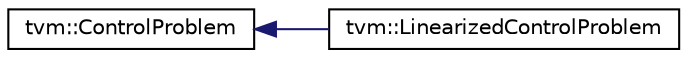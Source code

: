 digraph "Graphical Class Hierarchy"
{
  edge [fontname="Helvetica",fontsize="10",labelfontname="Helvetica",labelfontsize="10"];
  node [fontname="Helvetica",fontsize="10",shape=record];
  rankdir="LR";
  Node0 [label="tvm::ControlProblem",height=0.2,width=0.4,color="black", fillcolor="white", style="filled",URL="$classtvm_1_1ControlProblem.html"];
  Node0 -> Node1 [dir="back",color="midnightblue",fontsize="10",style="solid",fontname="Helvetica"];
  Node1 [label="tvm::LinearizedControlProblem",height=0.2,width=0.4,color="black", fillcolor="white", style="filled",URL="$classtvm_1_1LinearizedControlProblem.html"];
}
